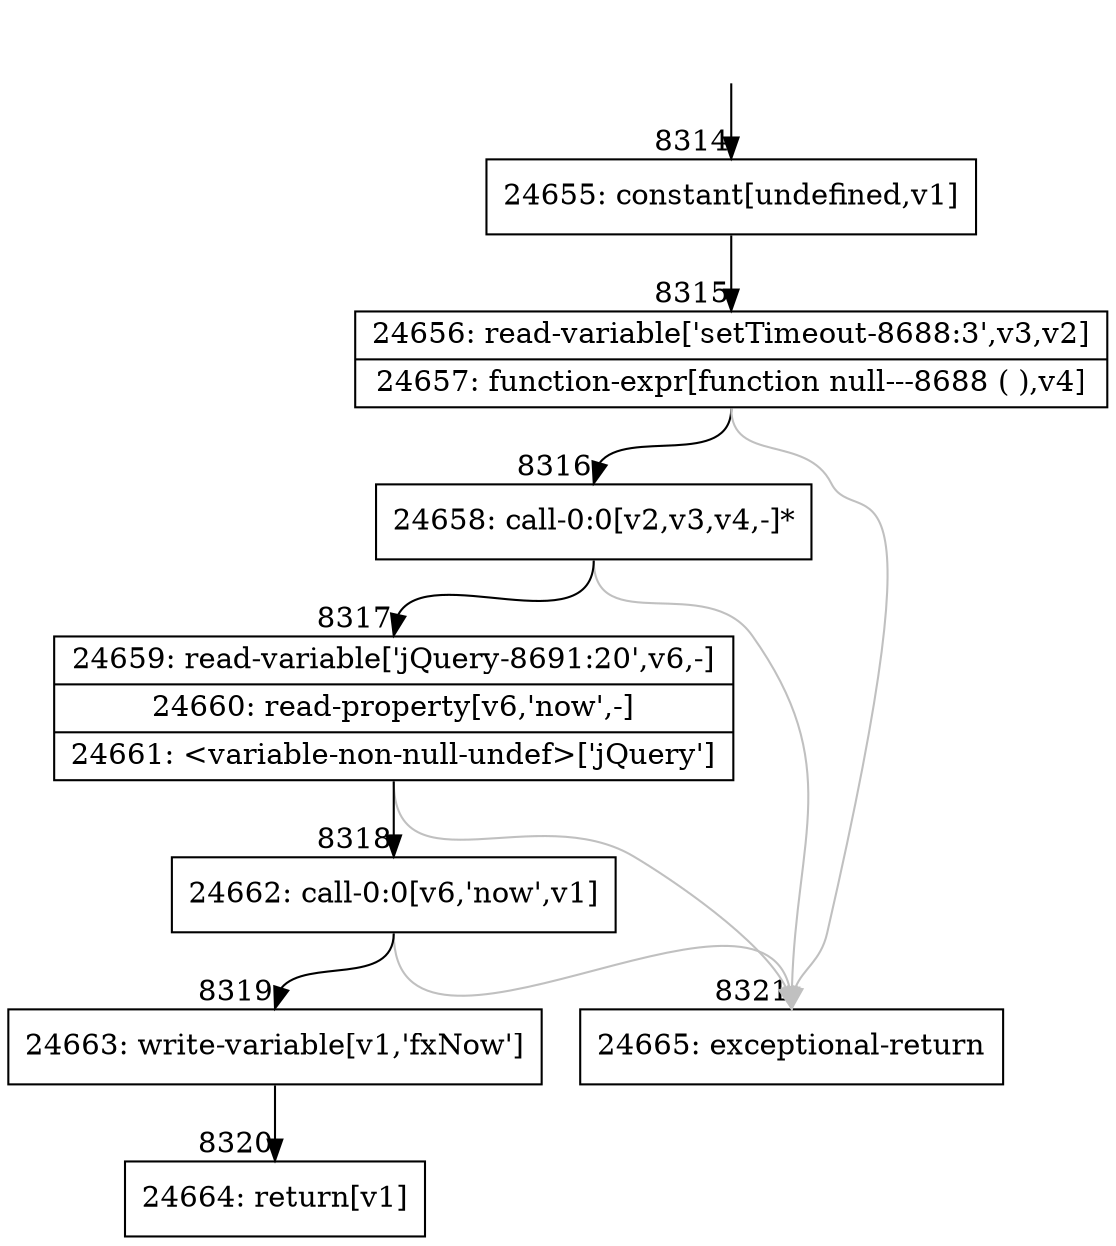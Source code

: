 digraph {
rankdir="TD"
BB_entry514[shape=none,label=""];
BB_entry514 -> BB8314 [tailport=s, headport=n, headlabel="    8314"]
BB8314 [shape=record label="{24655: constant[undefined,v1]}" ] 
BB8314 -> BB8315 [tailport=s, headport=n, headlabel="      8315"]
BB8315 [shape=record label="{24656: read-variable['setTimeout-8688:3',v3,v2]|24657: function-expr[function null---8688 ( ),v4]}" ] 
BB8315 -> BB8316 [tailport=s, headport=n, headlabel="      8316"]
BB8315 -> BB8321 [tailport=s, headport=n, color=gray, headlabel="      8321"]
BB8316 [shape=record label="{24658: call-0:0[v2,v3,v4,-]*}" ] 
BB8316 -> BB8317 [tailport=s, headport=n, headlabel="      8317"]
BB8316 -> BB8321 [tailport=s, headport=n, color=gray]
BB8317 [shape=record label="{24659: read-variable['jQuery-8691:20',v6,-]|24660: read-property[v6,'now',-]|24661: \<variable-non-null-undef\>['jQuery']}" ] 
BB8317 -> BB8318 [tailport=s, headport=n, headlabel="      8318"]
BB8317 -> BB8321 [tailport=s, headport=n, color=gray]
BB8318 [shape=record label="{24662: call-0:0[v6,'now',v1]}" ] 
BB8318 -> BB8319 [tailport=s, headport=n, headlabel="      8319"]
BB8318 -> BB8321 [tailport=s, headport=n, color=gray]
BB8319 [shape=record label="{24663: write-variable[v1,'fxNow']}" ] 
BB8319 -> BB8320 [tailport=s, headport=n, headlabel="      8320"]
BB8320 [shape=record label="{24664: return[v1]}" ] 
BB8321 [shape=record label="{24665: exceptional-return}" ] 
}
